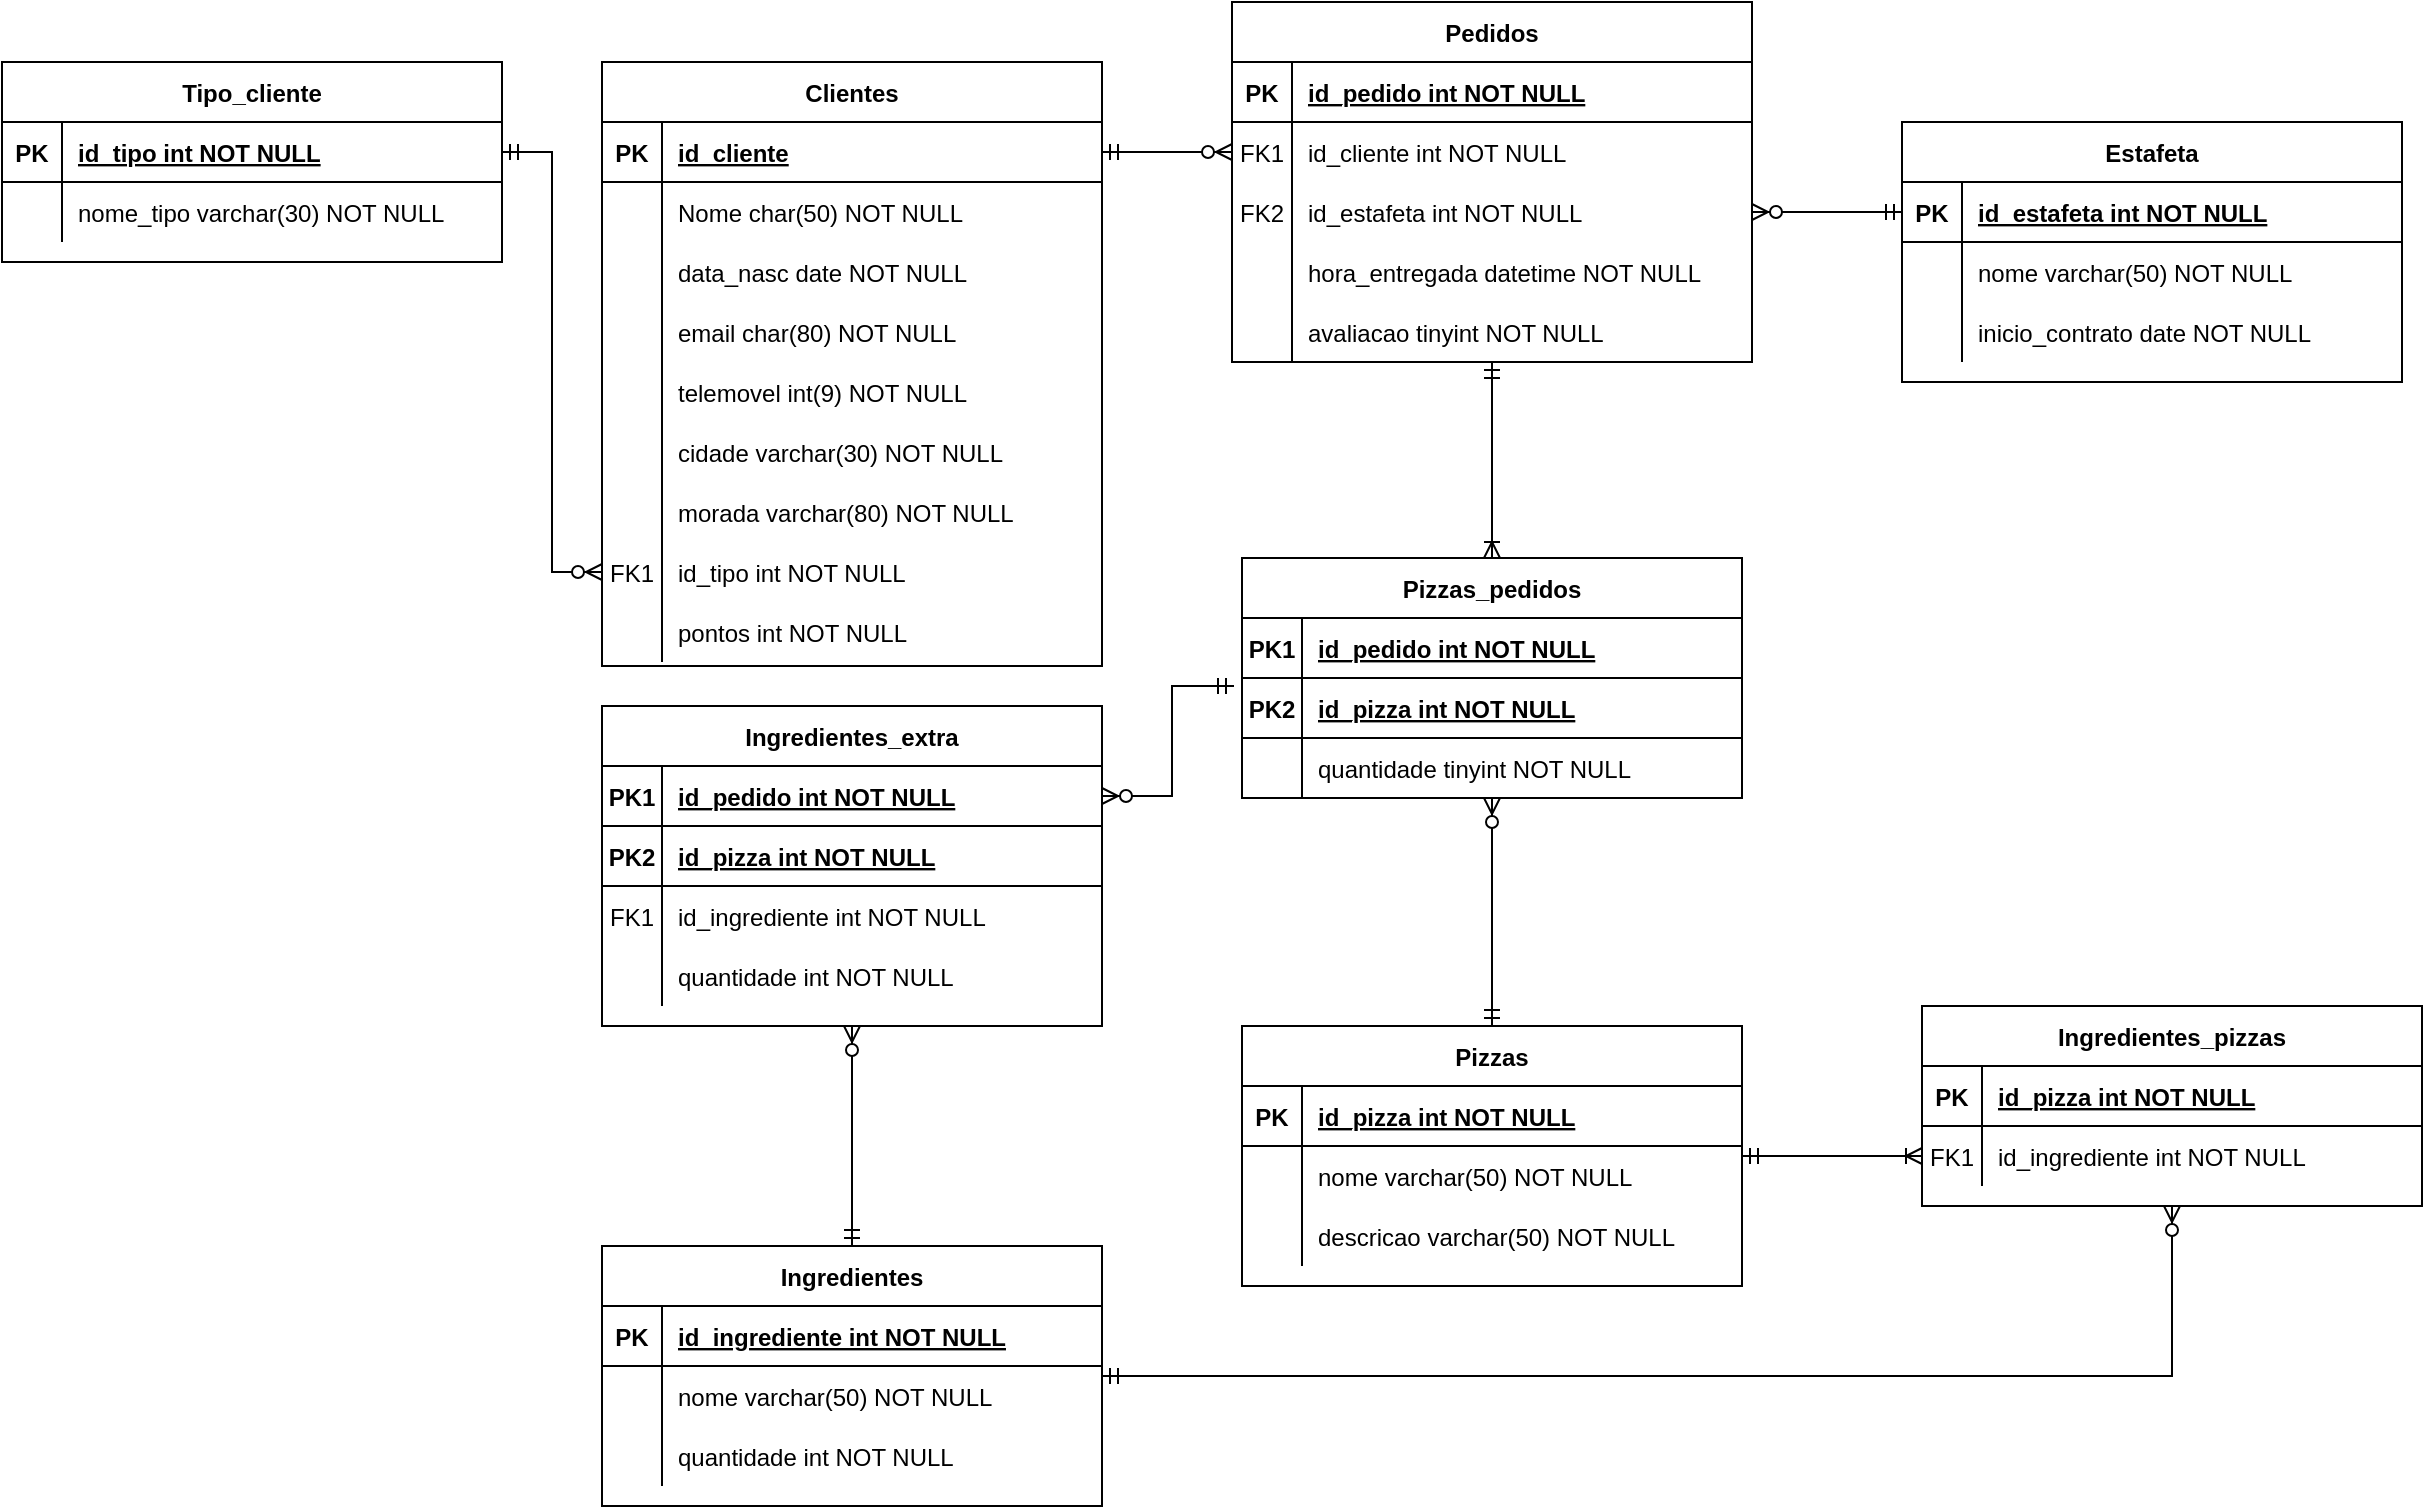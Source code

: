 <mxfile version="14.8.0" type="github">
  <diagram id="R2lEEEUBdFMjLlhIrx00" name="Page-1">
    <mxGraphModel dx="2272" dy="780" grid="1" gridSize="10" guides="1" tooltips="1" connect="1" arrows="1" fold="1" page="1" pageScale="1" pageWidth="850" pageHeight="1100" math="0" shadow="0" extFonts="Permanent Marker^https://fonts.googleapis.com/css?family=Permanent+Marker">
      <root>
        <mxCell id="0" />
        <mxCell id="1" parent="0" />
        <mxCell id="Cl50Ozi-NOGAw9yjQQN_-46" style="edgeStyle=orthogonalEdgeStyle;rounded=0;orthogonalLoop=1;jettySize=auto;html=1;startArrow=ERmandOne;startFill=0;endArrow=ERoneToMany;endFill=0;" parent="1" source="C-vyLk0tnHw3VtMMgP7b-2" target="Cl50Ozi-NOGAw9yjQQN_-35" edge="1">
          <mxGeometry relative="1" as="geometry" />
        </mxCell>
        <mxCell id="C-vyLk0tnHw3VtMMgP7b-2" value="Pedidos" style="shape=table;startSize=30;container=1;collapsible=1;childLayout=tableLayout;fixedRows=1;rowLines=0;fontStyle=1;align=center;resizeLast=1;" parent="1" vertex="1">
          <mxGeometry x="285" y="58" width="260" height="180" as="geometry" />
        </mxCell>
        <mxCell id="C-vyLk0tnHw3VtMMgP7b-3" value="" style="shape=partialRectangle;collapsible=0;dropTarget=0;pointerEvents=0;fillColor=none;points=[[0,0.5],[1,0.5]];portConstraint=eastwest;top=0;left=0;right=0;bottom=1;" parent="C-vyLk0tnHw3VtMMgP7b-2" vertex="1">
          <mxGeometry y="30" width="260" height="30" as="geometry" />
        </mxCell>
        <mxCell id="C-vyLk0tnHw3VtMMgP7b-4" value="PK" style="shape=partialRectangle;overflow=hidden;connectable=0;fillColor=none;top=0;left=0;bottom=0;right=0;fontStyle=1;" parent="C-vyLk0tnHw3VtMMgP7b-3" vertex="1">
          <mxGeometry width="30" height="30" as="geometry" />
        </mxCell>
        <mxCell id="C-vyLk0tnHw3VtMMgP7b-5" value="id_pedido int NOT NULL " style="shape=partialRectangle;overflow=hidden;connectable=0;fillColor=none;top=0;left=0;bottom=0;right=0;align=left;spacingLeft=6;fontStyle=5;" parent="C-vyLk0tnHw3VtMMgP7b-3" vertex="1">
          <mxGeometry x="30" width="230" height="30" as="geometry" />
        </mxCell>
        <mxCell id="C-vyLk0tnHw3VtMMgP7b-6" value="" style="shape=partialRectangle;collapsible=0;dropTarget=0;pointerEvents=0;fillColor=none;points=[[0,0.5],[1,0.5]];portConstraint=eastwest;top=0;left=0;right=0;bottom=0;" parent="C-vyLk0tnHw3VtMMgP7b-2" vertex="1">
          <mxGeometry y="60" width="260" height="30" as="geometry" />
        </mxCell>
        <mxCell id="C-vyLk0tnHw3VtMMgP7b-7" value="FK1" style="shape=partialRectangle;overflow=hidden;connectable=0;fillColor=none;top=0;left=0;bottom=0;right=0;" parent="C-vyLk0tnHw3VtMMgP7b-6" vertex="1">
          <mxGeometry width="30" height="30" as="geometry" />
        </mxCell>
        <mxCell id="C-vyLk0tnHw3VtMMgP7b-8" value="id_cliente int NOT NULL" style="shape=partialRectangle;overflow=hidden;connectable=0;fillColor=none;top=0;left=0;bottom=0;right=0;align=left;spacingLeft=6;" parent="C-vyLk0tnHw3VtMMgP7b-6" vertex="1">
          <mxGeometry x="30" width="230" height="30" as="geometry" />
        </mxCell>
        <mxCell id="C-vyLk0tnHw3VtMMgP7b-9" value="" style="shape=partialRectangle;collapsible=0;dropTarget=0;pointerEvents=0;fillColor=none;points=[[0,0.5],[1,0.5]];portConstraint=eastwest;top=0;left=0;right=0;bottom=0;" parent="C-vyLk0tnHw3VtMMgP7b-2" vertex="1">
          <mxGeometry y="90" width="260" height="30" as="geometry" />
        </mxCell>
        <mxCell id="C-vyLk0tnHw3VtMMgP7b-10" value="FK2" style="shape=partialRectangle;overflow=hidden;connectable=0;fillColor=none;top=0;left=0;bottom=0;right=0;" parent="C-vyLk0tnHw3VtMMgP7b-9" vertex="1">
          <mxGeometry width="30" height="30" as="geometry" />
        </mxCell>
        <mxCell id="C-vyLk0tnHw3VtMMgP7b-11" value="id_estafeta int NOT NULL" style="shape=partialRectangle;overflow=hidden;connectable=0;fillColor=none;top=0;left=0;bottom=0;right=0;align=left;spacingLeft=6;" parent="C-vyLk0tnHw3VtMMgP7b-9" vertex="1">
          <mxGeometry x="30" width="230" height="30" as="geometry" />
        </mxCell>
        <mxCell id="Cl50Ozi-NOGAw9yjQQN_-98" value="" style="shape=partialRectangle;collapsible=0;dropTarget=0;pointerEvents=0;fillColor=none;points=[[0,0.5],[1,0.5]];portConstraint=eastwest;top=0;left=0;right=0;bottom=0;" parent="C-vyLk0tnHw3VtMMgP7b-2" vertex="1">
          <mxGeometry y="120" width="260" height="30" as="geometry" />
        </mxCell>
        <mxCell id="Cl50Ozi-NOGAw9yjQQN_-99" value="" style="shape=partialRectangle;overflow=hidden;connectable=0;fillColor=none;top=0;left=0;bottom=0;right=0;" parent="Cl50Ozi-NOGAw9yjQQN_-98" vertex="1">
          <mxGeometry width="30" height="30" as="geometry" />
        </mxCell>
        <mxCell id="Cl50Ozi-NOGAw9yjQQN_-100" value="hora_entregada datetime NOT NULL" style="shape=partialRectangle;overflow=hidden;connectable=0;fillColor=none;top=0;left=0;bottom=0;right=0;align=left;spacingLeft=6;" parent="Cl50Ozi-NOGAw9yjQQN_-98" vertex="1">
          <mxGeometry x="30" width="230" height="30" as="geometry" />
        </mxCell>
        <mxCell id="Cl50Ozi-NOGAw9yjQQN_-123" value="" style="shape=partialRectangle;collapsible=0;dropTarget=0;pointerEvents=0;fillColor=none;points=[[0,0.5],[1,0.5]];portConstraint=eastwest;top=0;left=0;right=0;bottom=0;" parent="C-vyLk0tnHw3VtMMgP7b-2" vertex="1">
          <mxGeometry y="150" width="260" height="30" as="geometry" />
        </mxCell>
        <mxCell id="Cl50Ozi-NOGAw9yjQQN_-124" value="" style="shape=partialRectangle;overflow=hidden;connectable=0;fillColor=none;top=0;left=0;bottom=0;right=0;" parent="Cl50Ozi-NOGAw9yjQQN_-123" vertex="1">
          <mxGeometry width="30" height="30" as="geometry" />
        </mxCell>
        <mxCell id="Cl50Ozi-NOGAw9yjQQN_-125" value="avaliacao tinyint NOT NULL" style="shape=partialRectangle;overflow=hidden;connectable=0;fillColor=none;top=0;left=0;bottom=0;right=0;align=left;spacingLeft=6;" parent="Cl50Ozi-NOGAw9yjQQN_-123" vertex="1">
          <mxGeometry x="30" width="230" height="30" as="geometry" />
        </mxCell>
        <mxCell id="C-vyLk0tnHw3VtMMgP7b-13" value="Pizzas" style="shape=table;startSize=30;container=1;collapsible=1;childLayout=tableLayout;fixedRows=1;rowLines=0;fontStyle=1;align=center;resizeLast=1;" parent="1" vertex="1">
          <mxGeometry x="290" y="570" width="250" height="130" as="geometry" />
        </mxCell>
        <mxCell id="C-vyLk0tnHw3VtMMgP7b-14" value="" style="shape=partialRectangle;collapsible=0;dropTarget=0;pointerEvents=0;fillColor=none;points=[[0,0.5],[1,0.5]];portConstraint=eastwest;top=0;left=0;right=0;bottom=1;" parent="C-vyLk0tnHw3VtMMgP7b-13" vertex="1">
          <mxGeometry y="30" width="250" height="30" as="geometry" />
        </mxCell>
        <mxCell id="C-vyLk0tnHw3VtMMgP7b-15" value="PK" style="shape=partialRectangle;overflow=hidden;connectable=0;fillColor=none;top=0;left=0;bottom=0;right=0;fontStyle=1;" parent="C-vyLk0tnHw3VtMMgP7b-14" vertex="1">
          <mxGeometry width="30" height="30" as="geometry" />
        </mxCell>
        <mxCell id="C-vyLk0tnHw3VtMMgP7b-16" value="id_pizza int NOT NULL " style="shape=partialRectangle;overflow=hidden;connectable=0;fillColor=none;top=0;left=0;bottom=0;right=0;align=left;spacingLeft=6;fontStyle=5;" parent="C-vyLk0tnHw3VtMMgP7b-14" vertex="1">
          <mxGeometry x="30" width="220" height="30" as="geometry" />
        </mxCell>
        <mxCell id="C-vyLk0tnHw3VtMMgP7b-17" value="" style="shape=partialRectangle;collapsible=0;dropTarget=0;pointerEvents=0;fillColor=none;points=[[0,0.5],[1,0.5]];portConstraint=eastwest;top=0;left=0;right=0;bottom=0;" parent="C-vyLk0tnHw3VtMMgP7b-13" vertex="1">
          <mxGeometry y="60" width="250" height="30" as="geometry" />
        </mxCell>
        <mxCell id="C-vyLk0tnHw3VtMMgP7b-18" value="" style="shape=partialRectangle;overflow=hidden;connectable=0;fillColor=none;top=0;left=0;bottom=0;right=0;" parent="C-vyLk0tnHw3VtMMgP7b-17" vertex="1">
          <mxGeometry width="30" height="30" as="geometry" />
        </mxCell>
        <mxCell id="C-vyLk0tnHw3VtMMgP7b-19" value="nome varchar(50) NOT NULL" style="shape=partialRectangle;overflow=hidden;connectable=0;fillColor=none;top=0;left=0;bottom=0;right=0;align=left;spacingLeft=6;" parent="C-vyLk0tnHw3VtMMgP7b-17" vertex="1">
          <mxGeometry x="30" width="220" height="30" as="geometry" />
        </mxCell>
        <mxCell id="Cl50Ozi-NOGAw9yjQQN_-137" value="" style="shape=partialRectangle;collapsible=0;dropTarget=0;pointerEvents=0;fillColor=none;points=[[0,0.5],[1,0.5]];portConstraint=eastwest;top=0;left=0;right=0;bottom=0;" parent="C-vyLk0tnHw3VtMMgP7b-13" vertex="1">
          <mxGeometry y="90" width="250" height="30" as="geometry" />
        </mxCell>
        <mxCell id="Cl50Ozi-NOGAw9yjQQN_-138" value="" style="shape=partialRectangle;overflow=hidden;connectable=0;fillColor=none;top=0;left=0;bottom=0;right=0;" parent="Cl50Ozi-NOGAw9yjQQN_-137" vertex="1">
          <mxGeometry width="30" height="30" as="geometry" />
        </mxCell>
        <mxCell id="Cl50Ozi-NOGAw9yjQQN_-139" value="descricao varchar(50) NOT NULL" style="shape=partialRectangle;overflow=hidden;connectable=0;fillColor=none;top=0;left=0;bottom=0;right=0;align=left;spacingLeft=6;" parent="Cl50Ozi-NOGAw9yjQQN_-137" vertex="1">
          <mxGeometry x="30" width="220" height="30" as="geometry" />
        </mxCell>
        <mxCell id="C-vyLk0tnHw3VtMMgP7b-23" value="Clientes" style="shape=table;startSize=30;container=1;collapsible=1;childLayout=tableLayout;fixedRows=1;rowLines=0;fontStyle=1;align=center;resizeLast=1;" parent="1" vertex="1">
          <mxGeometry x="-30" y="88" width="250" height="302" as="geometry" />
        </mxCell>
        <mxCell id="C-vyLk0tnHw3VtMMgP7b-24" value="" style="shape=partialRectangle;collapsible=0;dropTarget=0;pointerEvents=0;fillColor=none;points=[[0,0.5],[1,0.5]];portConstraint=eastwest;top=0;left=0;right=0;bottom=1;" parent="C-vyLk0tnHw3VtMMgP7b-23" vertex="1">
          <mxGeometry y="30" width="250" height="30" as="geometry" />
        </mxCell>
        <mxCell id="C-vyLk0tnHw3VtMMgP7b-25" value="PK" style="shape=partialRectangle;overflow=hidden;connectable=0;fillColor=none;top=0;left=0;bottom=0;right=0;fontStyle=1;" parent="C-vyLk0tnHw3VtMMgP7b-24" vertex="1">
          <mxGeometry width="30" height="30" as="geometry" />
        </mxCell>
        <mxCell id="C-vyLk0tnHw3VtMMgP7b-26" value="id_cliente" style="shape=partialRectangle;overflow=hidden;connectable=0;fillColor=none;top=0;left=0;bottom=0;right=0;align=left;spacingLeft=6;fontStyle=5;" parent="C-vyLk0tnHw3VtMMgP7b-24" vertex="1">
          <mxGeometry x="30" width="220" height="30" as="geometry" />
        </mxCell>
        <mxCell id="C-vyLk0tnHw3VtMMgP7b-27" value="" style="shape=partialRectangle;collapsible=0;dropTarget=0;pointerEvents=0;fillColor=none;points=[[0,0.5],[1,0.5]];portConstraint=eastwest;top=0;left=0;right=0;bottom=0;" parent="C-vyLk0tnHw3VtMMgP7b-23" vertex="1">
          <mxGeometry y="60" width="250" height="30" as="geometry" />
        </mxCell>
        <mxCell id="C-vyLk0tnHw3VtMMgP7b-28" value="" style="shape=partialRectangle;overflow=hidden;connectable=0;fillColor=none;top=0;left=0;bottom=0;right=0;" parent="C-vyLk0tnHw3VtMMgP7b-27" vertex="1">
          <mxGeometry width="30" height="30" as="geometry" />
        </mxCell>
        <mxCell id="C-vyLk0tnHw3VtMMgP7b-29" value="Nome char(50) NOT NULL" style="shape=partialRectangle;overflow=hidden;connectable=0;fillColor=none;top=0;left=0;bottom=0;right=0;align=left;spacingLeft=6;" parent="C-vyLk0tnHw3VtMMgP7b-27" vertex="1">
          <mxGeometry x="30" width="220" height="30" as="geometry" />
        </mxCell>
        <mxCell id="Cl50Ozi-NOGAw9yjQQN_-73" value="" style="shape=partialRectangle;collapsible=0;dropTarget=0;pointerEvents=0;fillColor=none;points=[[0,0.5],[1,0.5]];portConstraint=eastwest;top=0;left=0;right=0;bottom=0;" parent="C-vyLk0tnHw3VtMMgP7b-23" vertex="1">
          <mxGeometry y="90" width="250" height="30" as="geometry" />
        </mxCell>
        <mxCell id="Cl50Ozi-NOGAw9yjQQN_-74" value="" style="shape=partialRectangle;overflow=hidden;connectable=0;fillColor=none;top=0;left=0;bottom=0;right=0;" parent="Cl50Ozi-NOGAw9yjQQN_-73" vertex="1">
          <mxGeometry width="30" height="30" as="geometry" />
        </mxCell>
        <mxCell id="Cl50Ozi-NOGAw9yjQQN_-75" value="data_nasc date NOT NULL" style="shape=partialRectangle;overflow=hidden;connectable=0;fillColor=none;top=0;left=0;bottom=0;right=0;align=left;spacingLeft=6;" parent="Cl50Ozi-NOGAw9yjQQN_-73" vertex="1">
          <mxGeometry x="30" width="220" height="30" as="geometry" />
        </mxCell>
        <mxCell id="Cl50Ozi-NOGAw9yjQQN_-76" value="" style="shape=partialRectangle;collapsible=0;dropTarget=0;pointerEvents=0;fillColor=none;points=[[0,0.5],[1,0.5]];portConstraint=eastwest;top=0;left=0;right=0;bottom=0;" parent="C-vyLk0tnHw3VtMMgP7b-23" vertex="1">
          <mxGeometry y="120" width="250" height="30" as="geometry" />
        </mxCell>
        <mxCell id="Cl50Ozi-NOGAw9yjQQN_-77" value="" style="shape=partialRectangle;overflow=hidden;connectable=0;fillColor=none;top=0;left=0;bottom=0;right=0;" parent="Cl50Ozi-NOGAw9yjQQN_-76" vertex="1">
          <mxGeometry width="30" height="30" as="geometry" />
        </mxCell>
        <mxCell id="Cl50Ozi-NOGAw9yjQQN_-78" value="email char(80) NOT NULL" style="shape=partialRectangle;overflow=hidden;connectable=0;fillColor=none;top=0;left=0;bottom=0;right=0;align=left;spacingLeft=6;" parent="Cl50Ozi-NOGAw9yjQQN_-76" vertex="1">
          <mxGeometry x="30" width="220" height="30" as="geometry" />
        </mxCell>
        <mxCell id="Cl50Ozi-NOGAw9yjQQN_-79" value="" style="shape=partialRectangle;collapsible=0;dropTarget=0;pointerEvents=0;fillColor=none;points=[[0,0.5],[1,0.5]];portConstraint=eastwest;top=0;left=0;right=0;bottom=0;" parent="C-vyLk0tnHw3VtMMgP7b-23" vertex="1">
          <mxGeometry y="150" width="250" height="30" as="geometry" />
        </mxCell>
        <mxCell id="Cl50Ozi-NOGAw9yjQQN_-80" value="" style="shape=partialRectangle;overflow=hidden;connectable=0;fillColor=none;top=0;left=0;bottom=0;right=0;" parent="Cl50Ozi-NOGAw9yjQQN_-79" vertex="1">
          <mxGeometry width="30" height="30" as="geometry" />
        </mxCell>
        <mxCell id="Cl50Ozi-NOGAw9yjQQN_-81" value="telemovel int(9) NOT NULL" style="shape=partialRectangle;overflow=hidden;connectable=0;fillColor=none;top=0;left=0;bottom=0;right=0;align=left;spacingLeft=6;" parent="Cl50Ozi-NOGAw9yjQQN_-79" vertex="1">
          <mxGeometry x="30" width="220" height="30" as="geometry" />
        </mxCell>
        <mxCell id="6sVhjbwHAewQrgtI4PvE-1" value="" style="shape=partialRectangle;collapsible=0;dropTarget=0;pointerEvents=0;fillColor=none;points=[[0,0.5],[1,0.5]];portConstraint=eastwest;top=0;left=0;right=0;bottom=0;" parent="C-vyLk0tnHw3VtMMgP7b-23" vertex="1">
          <mxGeometry y="180" width="250" height="30" as="geometry" />
        </mxCell>
        <mxCell id="6sVhjbwHAewQrgtI4PvE-2" value="" style="shape=partialRectangle;overflow=hidden;connectable=0;fillColor=none;top=0;left=0;bottom=0;right=0;" parent="6sVhjbwHAewQrgtI4PvE-1" vertex="1">
          <mxGeometry width="30" height="30" as="geometry" />
        </mxCell>
        <mxCell id="6sVhjbwHAewQrgtI4PvE-3" value="cidade varchar(30) NOT NULL" style="shape=partialRectangle;overflow=hidden;connectable=0;fillColor=none;top=0;left=0;bottom=0;right=0;align=left;spacingLeft=6;" parent="6sVhjbwHAewQrgtI4PvE-1" vertex="1">
          <mxGeometry x="30" width="220" height="30" as="geometry" />
        </mxCell>
        <mxCell id="6sVhjbwHAewQrgtI4PvE-4" value="" style="shape=partialRectangle;collapsible=0;dropTarget=0;pointerEvents=0;fillColor=none;points=[[0,0.5],[1,0.5]];portConstraint=eastwest;top=0;left=0;right=0;bottom=0;" parent="C-vyLk0tnHw3VtMMgP7b-23" vertex="1">
          <mxGeometry y="210" width="250" height="30" as="geometry" />
        </mxCell>
        <mxCell id="6sVhjbwHAewQrgtI4PvE-5" value="" style="shape=partialRectangle;overflow=hidden;connectable=0;fillColor=none;top=0;left=0;bottom=0;right=0;" parent="6sVhjbwHAewQrgtI4PvE-4" vertex="1">
          <mxGeometry width="30" height="30" as="geometry" />
        </mxCell>
        <mxCell id="6sVhjbwHAewQrgtI4PvE-6" value="morada varchar(80) NOT NULL" style="shape=partialRectangle;overflow=hidden;connectable=0;fillColor=none;top=0;left=0;bottom=0;right=0;align=left;spacingLeft=6;" parent="6sVhjbwHAewQrgtI4PvE-4" vertex="1">
          <mxGeometry x="30" width="220" height="30" as="geometry" />
        </mxCell>
        <mxCell id="Cl50Ozi-NOGAw9yjQQN_-82" value="" style="shape=partialRectangle;collapsible=0;dropTarget=0;pointerEvents=0;fillColor=none;points=[[0,0.5],[1,0.5]];portConstraint=eastwest;top=0;left=0;right=0;bottom=0;" parent="C-vyLk0tnHw3VtMMgP7b-23" vertex="1">
          <mxGeometry y="240" width="250" height="30" as="geometry" />
        </mxCell>
        <mxCell id="Cl50Ozi-NOGAw9yjQQN_-83" value="FK1" style="shape=partialRectangle;overflow=hidden;connectable=0;fillColor=none;top=0;left=0;bottom=0;right=0;" parent="Cl50Ozi-NOGAw9yjQQN_-82" vertex="1">
          <mxGeometry width="30" height="30" as="geometry" />
        </mxCell>
        <mxCell id="Cl50Ozi-NOGAw9yjQQN_-84" value="id_tipo int NOT NULL" style="shape=partialRectangle;overflow=hidden;connectable=0;fillColor=none;top=0;left=0;bottom=0;right=0;align=left;spacingLeft=6;" parent="Cl50Ozi-NOGAw9yjQQN_-82" vertex="1">
          <mxGeometry x="30" width="220" height="30" as="geometry" />
        </mxCell>
        <mxCell id="Cl50Ozi-NOGAw9yjQQN_-140" value="" style="shape=partialRectangle;collapsible=0;dropTarget=0;pointerEvents=0;fillColor=none;points=[[0,0.5],[1,0.5]];portConstraint=eastwest;top=0;left=0;right=0;bottom=0;" parent="C-vyLk0tnHw3VtMMgP7b-23" vertex="1">
          <mxGeometry y="270" width="250" height="30" as="geometry" />
        </mxCell>
        <mxCell id="Cl50Ozi-NOGAw9yjQQN_-141" value="" style="shape=partialRectangle;overflow=hidden;connectable=0;fillColor=none;top=0;left=0;bottom=0;right=0;" parent="Cl50Ozi-NOGAw9yjQQN_-140" vertex="1">
          <mxGeometry width="30" height="30" as="geometry" />
        </mxCell>
        <mxCell id="Cl50Ozi-NOGAw9yjQQN_-142" value="pontos int NOT NULL" style="shape=partialRectangle;overflow=hidden;connectable=0;fillColor=none;top=0;left=0;bottom=0;right=0;align=left;spacingLeft=6;" parent="Cl50Ozi-NOGAw9yjQQN_-140" vertex="1">
          <mxGeometry x="30" width="220" height="30" as="geometry" />
        </mxCell>
        <mxCell id="Cl50Ozi-NOGAw9yjQQN_-1" value="Estafeta" style="shape=table;startSize=30;container=1;collapsible=1;childLayout=tableLayout;fixedRows=1;rowLines=0;fontStyle=1;align=center;resizeLast=1;" parent="1" vertex="1">
          <mxGeometry x="620" y="118" width="250" height="130" as="geometry" />
        </mxCell>
        <mxCell id="Cl50Ozi-NOGAw9yjQQN_-2" value="" style="shape=partialRectangle;collapsible=0;dropTarget=0;pointerEvents=0;fillColor=none;points=[[0,0.5],[1,0.5]];portConstraint=eastwest;top=0;left=0;right=0;bottom=1;" parent="Cl50Ozi-NOGAw9yjQQN_-1" vertex="1">
          <mxGeometry y="30" width="250" height="30" as="geometry" />
        </mxCell>
        <mxCell id="Cl50Ozi-NOGAw9yjQQN_-3" value="PK" style="shape=partialRectangle;overflow=hidden;connectable=0;fillColor=none;top=0;left=0;bottom=0;right=0;fontStyle=1;" parent="Cl50Ozi-NOGAw9yjQQN_-2" vertex="1">
          <mxGeometry width="30" height="30" as="geometry" />
        </mxCell>
        <mxCell id="Cl50Ozi-NOGAw9yjQQN_-4" value="id_estafeta int NOT NULL " style="shape=partialRectangle;overflow=hidden;connectable=0;fillColor=none;top=0;left=0;bottom=0;right=0;align=left;spacingLeft=6;fontStyle=5;" parent="Cl50Ozi-NOGAw9yjQQN_-2" vertex="1">
          <mxGeometry x="30" width="220" height="30" as="geometry" />
        </mxCell>
        <mxCell id="Cl50Ozi-NOGAw9yjQQN_-5" value="" style="shape=partialRectangle;collapsible=0;dropTarget=0;pointerEvents=0;fillColor=none;points=[[0,0.5],[1,0.5]];portConstraint=eastwest;top=0;left=0;right=0;bottom=0;" parent="Cl50Ozi-NOGAw9yjQQN_-1" vertex="1">
          <mxGeometry y="60" width="250" height="30" as="geometry" />
        </mxCell>
        <mxCell id="Cl50Ozi-NOGAw9yjQQN_-6" value="" style="shape=partialRectangle;overflow=hidden;connectable=0;fillColor=none;top=0;left=0;bottom=0;right=0;" parent="Cl50Ozi-NOGAw9yjQQN_-5" vertex="1">
          <mxGeometry width="30" height="30" as="geometry" />
        </mxCell>
        <mxCell id="Cl50Ozi-NOGAw9yjQQN_-7" value="nome varchar(50) NOT NULL" style="shape=partialRectangle;overflow=hidden;connectable=0;fillColor=none;top=0;left=0;bottom=0;right=0;align=left;spacingLeft=6;" parent="Cl50Ozi-NOGAw9yjQQN_-5" vertex="1">
          <mxGeometry x="30" width="220" height="30" as="geometry" />
        </mxCell>
        <mxCell id="6sVhjbwHAewQrgtI4PvE-7" value="" style="shape=partialRectangle;collapsible=0;dropTarget=0;pointerEvents=0;fillColor=none;points=[[0,0.5],[1,0.5]];portConstraint=eastwest;top=0;left=0;right=0;bottom=0;" parent="Cl50Ozi-NOGAw9yjQQN_-1" vertex="1">
          <mxGeometry y="90" width="250" height="30" as="geometry" />
        </mxCell>
        <mxCell id="6sVhjbwHAewQrgtI4PvE-8" value="" style="shape=partialRectangle;overflow=hidden;connectable=0;fillColor=none;top=0;left=0;bottom=0;right=0;" parent="6sVhjbwHAewQrgtI4PvE-7" vertex="1">
          <mxGeometry width="30" height="30" as="geometry" />
        </mxCell>
        <mxCell id="6sVhjbwHAewQrgtI4PvE-9" value="inicio_contrato date NOT NULL" style="shape=partialRectangle;overflow=hidden;connectable=0;fillColor=none;top=0;left=0;bottom=0;right=0;align=left;spacingLeft=6;" parent="6sVhjbwHAewQrgtI4PvE-7" vertex="1">
          <mxGeometry x="30" width="220" height="30" as="geometry" />
        </mxCell>
        <mxCell id="Cl50Ozi-NOGAw9yjQQN_-60" style="edgeStyle=orthogonalEdgeStyle;rounded=0;orthogonalLoop=1;jettySize=auto;html=1;entryX=0.5;entryY=1;entryDx=0;entryDy=0;startArrow=ERmandOne;startFill=0;endArrow=ERzeroToMany;endFill=1;" parent="1" source="Cl50Ozi-NOGAw9yjQQN_-11" target="Cl50Ozi-NOGAw9yjQQN_-49" edge="1">
          <mxGeometry relative="1" as="geometry" />
        </mxCell>
        <mxCell id="Cl50Ozi-NOGAw9yjQQN_-11" value="Ingredientes" style="shape=table;startSize=30;container=1;collapsible=1;childLayout=tableLayout;fixedRows=1;rowLines=0;fontStyle=1;align=center;resizeLast=1;" parent="1" vertex="1">
          <mxGeometry x="-30" y="680" width="250" height="130" as="geometry" />
        </mxCell>
        <mxCell id="Cl50Ozi-NOGAw9yjQQN_-12" value="" style="shape=partialRectangle;collapsible=0;dropTarget=0;pointerEvents=0;fillColor=none;points=[[0,0.5],[1,0.5]];portConstraint=eastwest;top=0;left=0;right=0;bottom=1;" parent="Cl50Ozi-NOGAw9yjQQN_-11" vertex="1">
          <mxGeometry y="30" width="250" height="30" as="geometry" />
        </mxCell>
        <mxCell id="Cl50Ozi-NOGAw9yjQQN_-13" value="PK" style="shape=partialRectangle;overflow=hidden;connectable=0;fillColor=none;top=0;left=0;bottom=0;right=0;fontStyle=1;" parent="Cl50Ozi-NOGAw9yjQQN_-12" vertex="1">
          <mxGeometry width="30" height="30" as="geometry" />
        </mxCell>
        <mxCell id="Cl50Ozi-NOGAw9yjQQN_-14" value="id_ingrediente int NOT NULL " style="shape=partialRectangle;overflow=hidden;connectable=0;fillColor=none;top=0;left=0;bottom=0;right=0;align=left;spacingLeft=6;fontStyle=5;" parent="Cl50Ozi-NOGAw9yjQQN_-12" vertex="1">
          <mxGeometry x="30" width="220" height="30" as="geometry" />
        </mxCell>
        <mxCell id="Cl50Ozi-NOGAw9yjQQN_-15" value="" style="shape=partialRectangle;collapsible=0;dropTarget=0;pointerEvents=0;fillColor=none;points=[[0,0.5],[1,0.5]];portConstraint=eastwest;top=0;left=0;right=0;bottom=0;" parent="Cl50Ozi-NOGAw9yjQQN_-11" vertex="1">
          <mxGeometry y="60" width="250" height="30" as="geometry" />
        </mxCell>
        <mxCell id="Cl50Ozi-NOGAw9yjQQN_-16" value="" style="shape=partialRectangle;overflow=hidden;connectable=0;fillColor=none;top=0;left=0;bottom=0;right=0;" parent="Cl50Ozi-NOGAw9yjQQN_-15" vertex="1">
          <mxGeometry width="30" height="30" as="geometry" />
        </mxCell>
        <mxCell id="Cl50Ozi-NOGAw9yjQQN_-17" value="nome varchar(50) NOT NULL" style="shape=partialRectangle;overflow=hidden;connectable=0;fillColor=none;top=0;left=0;bottom=0;right=0;align=left;spacingLeft=6;" parent="Cl50Ozi-NOGAw9yjQQN_-15" vertex="1">
          <mxGeometry x="30" width="220" height="30" as="geometry" />
        </mxCell>
        <mxCell id="Cl50Ozi-NOGAw9yjQQN_-18" value="" style="shape=partialRectangle;collapsible=0;dropTarget=0;pointerEvents=0;fillColor=none;points=[[0,0.5],[1,0.5]];portConstraint=eastwest;top=0;left=0;right=0;bottom=0;" parent="Cl50Ozi-NOGAw9yjQQN_-11" vertex="1">
          <mxGeometry y="90" width="250" height="30" as="geometry" />
        </mxCell>
        <mxCell id="Cl50Ozi-NOGAw9yjQQN_-19" value="" style="shape=partialRectangle;overflow=hidden;connectable=0;fillColor=none;top=0;left=0;bottom=0;right=0;" parent="Cl50Ozi-NOGAw9yjQQN_-18" vertex="1">
          <mxGeometry width="30" height="30" as="geometry" />
        </mxCell>
        <mxCell id="Cl50Ozi-NOGAw9yjQQN_-20" value="quantidade int NOT NULL" style="shape=partialRectangle;overflow=hidden;connectable=0;fillColor=none;top=0;left=0;bottom=0;right=0;align=left;spacingLeft=6;" parent="Cl50Ozi-NOGAw9yjQQN_-18" vertex="1">
          <mxGeometry x="30" width="220" height="30" as="geometry" />
        </mxCell>
        <mxCell id="Cl50Ozi-NOGAw9yjQQN_-64" style="edgeStyle=orthogonalEdgeStyle;rounded=0;orthogonalLoop=1;jettySize=auto;html=1;startArrow=ERzeroToMany;startFill=1;endArrow=ERmandOne;endFill=0;" parent="1" source="Cl50Ozi-NOGAw9yjQQN_-21" target="Cl50Ozi-NOGAw9yjQQN_-11" edge="1">
          <mxGeometry relative="1" as="geometry" />
        </mxCell>
        <mxCell id="Cl50Ozi-NOGAw9yjQQN_-21" value="Ingredientes_extra" style="shape=table;startSize=30;container=1;collapsible=1;childLayout=tableLayout;fixedRows=1;rowLines=0;fontStyle=1;align=center;resizeLast=1;" parent="1" vertex="1">
          <mxGeometry x="-30" y="410" width="250" height="160" as="geometry" />
        </mxCell>
        <mxCell id="Cl50Ozi-NOGAw9yjQQN_-22" value="" style="shape=partialRectangle;collapsible=0;dropTarget=0;pointerEvents=0;fillColor=none;points=[[0,0.5],[1,0.5]];portConstraint=eastwest;top=0;left=0;right=0;bottom=1;" parent="Cl50Ozi-NOGAw9yjQQN_-21" vertex="1">
          <mxGeometry y="30" width="250" height="30" as="geometry" />
        </mxCell>
        <mxCell id="Cl50Ozi-NOGAw9yjQQN_-23" value="PK1" style="shape=partialRectangle;overflow=hidden;connectable=0;fillColor=none;top=0;left=0;bottom=0;right=0;fontStyle=1;" parent="Cl50Ozi-NOGAw9yjQQN_-22" vertex="1">
          <mxGeometry width="30" height="30" as="geometry" />
        </mxCell>
        <mxCell id="Cl50Ozi-NOGAw9yjQQN_-24" value="id_pedido int NOT NULL" style="shape=partialRectangle;overflow=hidden;connectable=0;fillColor=none;top=0;left=0;bottom=0;right=0;align=left;spacingLeft=6;fontStyle=5;" parent="Cl50Ozi-NOGAw9yjQQN_-22" vertex="1">
          <mxGeometry x="30" width="220" height="30" as="geometry" />
        </mxCell>
        <mxCell id="Cl50Ozi-NOGAw9yjQQN_-134" value="" style="shape=partialRectangle;collapsible=0;dropTarget=0;pointerEvents=0;fillColor=none;points=[[0,0.5],[1,0.5]];portConstraint=eastwest;top=0;left=0;right=0;bottom=1;" parent="Cl50Ozi-NOGAw9yjQQN_-21" vertex="1">
          <mxGeometry y="60" width="250" height="30" as="geometry" />
        </mxCell>
        <mxCell id="Cl50Ozi-NOGAw9yjQQN_-135" value="PK2" style="shape=partialRectangle;overflow=hidden;connectable=0;fillColor=none;top=0;left=0;bottom=0;right=0;fontStyle=1;" parent="Cl50Ozi-NOGAw9yjQQN_-134" vertex="1">
          <mxGeometry width="30" height="30" as="geometry" />
        </mxCell>
        <mxCell id="Cl50Ozi-NOGAw9yjQQN_-136" value="id_pizza int NOT NULL" style="shape=partialRectangle;overflow=hidden;connectable=0;fillColor=none;top=0;left=0;bottom=0;right=0;align=left;spacingLeft=6;fontStyle=5;" parent="Cl50Ozi-NOGAw9yjQQN_-134" vertex="1">
          <mxGeometry x="30" width="220" height="30" as="geometry" />
        </mxCell>
        <mxCell id="Cl50Ozi-NOGAw9yjQQN_-129" value="" style="shape=partialRectangle;collapsible=0;dropTarget=0;pointerEvents=0;fillColor=none;points=[[0,0.5],[1,0.5]];portConstraint=eastwest;top=0;left=0;right=0;bottom=0;" parent="Cl50Ozi-NOGAw9yjQQN_-21" vertex="1">
          <mxGeometry y="90" width="250" height="30" as="geometry" />
        </mxCell>
        <mxCell id="Cl50Ozi-NOGAw9yjQQN_-130" value="FK1" style="shape=partialRectangle;overflow=hidden;connectable=0;fillColor=none;top=0;left=0;bottom=0;right=0;" parent="Cl50Ozi-NOGAw9yjQQN_-129" vertex="1">
          <mxGeometry width="30" height="30" as="geometry" />
        </mxCell>
        <mxCell id="Cl50Ozi-NOGAw9yjQQN_-131" value="id_ingrediente int NOT NULL" style="shape=partialRectangle;overflow=hidden;connectable=0;fillColor=none;top=0;left=0;bottom=0;right=0;align=left;spacingLeft=6;" parent="Cl50Ozi-NOGAw9yjQQN_-129" vertex="1">
          <mxGeometry x="30" width="220" height="30" as="geometry" />
        </mxCell>
        <mxCell id="6sVhjbwHAewQrgtI4PvE-10" value="" style="shape=partialRectangle;collapsible=0;dropTarget=0;pointerEvents=0;fillColor=none;points=[[0,0.5],[1,0.5]];portConstraint=eastwest;top=0;left=0;right=0;bottom=0;" parent="Cl50Ozi-NOGAw9yjQQN_-21" vertex="1">
          <mxGeometry y="120" width="250" height="30" as="geometry" />
        </mxCell>
        <mxCell id="6sVhjbwHAewQrgtI4PvE-11" value="" style="shape=partialRectangle;overflow=hidden;connectable=0;fillColor=none;top=0;left=0;bottom=0;right=0;" parent="6sVhjbwHAewQrgtI4PvE-10" vertex="1">
          <mxGeometry width="30" height="30" as="geometry" />
        </mxCell>
        <mxCell id="6sVhjbwHAewQrgtI4PvE-12" value="quantidade int NOT NULL" style="shape=partialRectangle;overflow=hidden;connectable=0;fillColor=none;top=0;left=0;bottom=0;right=0;align=left;spacingLeft=6;" parent="6sVhjbwHAewQrgtI4PvE-10" vertex="1">
          <mxGeometry x="30" width="220" height="30" as="geometry" />
        </mxCell>
        <mxCell id="Cl50Ozi-NOGAw9yjQQN_-33" value="" style="edgeStyle=entityRelationEdgeStyle;fontSize=12;html=1;endArrow=ERzeroToMany;entryX=1;entryY=0.5;entryDx=0;entryDy=0;startArrow=ERmandOne;startFill=0;endFill=1;exitX=0;exitY=0.5;exitDx=0;exitDy=0;" parent="1" source="Cl50Ozi-NOGAw9yjQQN_-2" target="C-vyLk0tnHw3VtMMgP7b-9" edge="1">
          <mxGeometry width="100" height="100" relative="1" as="geometry">
            <mxPoint x="290" y="230" as="sourcePoint" />
            <mxPoint x="450" y="160" as="targetPoint" />
          </mxGeometry>
        </mxCell>
        <mxCell id="Cl50Ozi-NOGAw9yjQQN_-47" style="edgeStyle=orthogonalEdgeStyle;rounded=0;orthogonalLoop=1;jettySize=auto;html=1;startArrow=ERzeroToMany;startFill=1;endArrow=ERmandOne;endFill=0;" parent="1" source="Cl50Ozi-NOGAw9yjQQN_-35" target="C-vyLk0tnHw3VtMMgP7b-13" edge="1">
          <mxGeometry relative="1" as="geometry" />
        </mxCell>
        <mxCell id="Cl50Ozi-NOGAw9yjQQN_-35" value="Pizzas_pedidos" style="shape=table;startSize=30;container=1;collapsible=1;childLayout=tableLayout;fixedRows=1;rowLines=0;fontStyle=1;align=center;resizeLast=1;" parent="1" vertex="1">
          <mxGeometry x="290" y="336" width="250" height="120" as="geometry" />
        </mxCell>
        <mxCell id="Cl50Ozi-NOGAw9yjQQN_-36" value="" style="shape=partialRectangle;collapsible=0;dropTarget=0;pointerEvents=0;fillColor=none;points=[[0,0.5],[1,0.5]];portConstraint=eastwest;top=0;left=0;right=0;bottom=1;" parent="Cl50Ozi-NOGAw9yjQQN_-35" vertex="1">
          <mxGeometry y="30" width="250" height="30" as="geometry" />
        </mxCell>
        <mxCell id="Cl50Ozi-NOGAw9yjQQN_-37" value="PK1" style="shape=partialRectangle;overflow=hidden;connectable=0;fillColor=none;top=0;left=0;bottom=0;right=0;fontStyle=1;" parent="Cl50Ozi-NOGAw9yjQQN_-36" vertex="1">
          <mxGeometry width="30" height="30" as="geometry" />
        </mxCell>
        <mxCell id="Cl50Ozi-NOGAw9yjQQN_-38" value="id_pedido int NOT NULL " style="shape=partialRectangle;overflow=hidden;connectable=0;fillColor=none;top=0;left=0;bottom=0;right=0;align=left;spacingLeft=6;fontStyle=5;" parent="Cl50Ozi-NOGAw9yjQQN_-36" vertex="1">
          <mxGeometry x="30" width="220" height="30" as="geometry" />
        </mxCell>
        <mxCell id="Cl50Ozi-NOGAw9yjQQN_-126" value="" style="shape=partialRectangle;collapsible=0;dropTarget=0;pointerEvents=0;fillColor=none;points=[[0,0.5],[1,0.5]];portConstraint=eastwest;top=0;left=0;right=0;bottom=1;" parent="Cl50Ozi-NOGAw9yjQQN_-35" vertex="1">
          <mxGeometry y="60" width="250" height="30" as="geometry" />
        </mxCell>
        <mxCell id="Cl50Ozi-NOGAw9yjQQN_-127" value="PK2" style="shape=partialRectangle;overflow=hidden;connectable=0;fillColor=none;top=0;left=0;bottom=0;right=0;fontStyle=1;" parent="Cl50Ozi-NOGAw9yjQQN_-126" vertex="1">
          <mxGeometry width="30" height="30" as="geometry" />
        </mxCell>
        <mxCell id="Cl50Ozi-NOGAw9yjQQN_-128" value="id_pizza int NOT NULL " style="shape=partialRectangle;overflow=hidden;connectable=0;fillColor=none;top=0;left=0;bottom=0;right=0;align=left;spacingLeft=6;fontStyle=5;" parent="Cl50Ozi-NOGAw9yjQQN_-126" vertex="1">
          <mxGeometry x="30" width="220" height="30" as="geometry" />
        </mxCell>
        <mxCell id="-itKGBvc0ehphTmErg_t-1" value="" style="shape=partialRectangle;collapsible=0;dropTarget=0;pointerEvents=0;fillColor=none;points=[[0,0.5],[1,0.5]];portConstraint=eastwest;top=0;left=0;right=0;bottom=1;" vertex="1" parent="Cl50Ozi-NOGAw9yjQQN_-35">
          <mxGeometry y="90" width="250" height="30" as="geometry" />
        </mxCell>
        <mxCell id="-itKGBvc0ehphTmErg_t-2" value="" style="shape=partialRectangle;overflow=hidden;connectable=0;fillColor=none;top=0;left=0;bottom=0;right=0;fontStyle=1;" vertex="1" parent="-itKGBvc0ehphTmErg_t-1">
          <mxGeometry width="30" height="30" as="geometry" />
        </mxCell>
        <mxCell id="-itKGBvc0ehphTmErg_t-3" value="quantidade tinyint NOT NULL " style="shape=partialRectangle;overflow=hidden;connectable=0;fillColor=none;top=0;left=0;bottom=0;right=0;align=left;spacingLeft=6;fontStyle=0;" vertex="1" parent="-itKGBvc0ehphTmErg_t-1">
          <mxGeometry x="30" width="220" height="30" as="geometry" />
        </mxCell>
        <mxCell id="Cl50Ozi-NOGAw9yjQQN_-45" value="" style="edgeStyle=entityRelationEdgeStyle;fontSize=12;html=1;endArrow=ERzeroToMany;startArrow=ERmandOne;entryX=0;entryY=0.5;entryDx=0;entryDy=0;exitX=1;exitY=0.5;exitDx=0;exitDy=0;endFill=1;" parent="1" source="C-vyLk0tnHw3VtMMgP7b-24" target="C-vyLk0tnHw3VtMMgP7b-6" edge="1">
          <mxGeometry width="100" height="100" relative="1" as="geometry">
            <mxPoint x="110" y="300" as="sourcePoint" />
            <mxPoint x="210" y="200" as="targetPoint" />
          </mxGeometry>
        </mxCell>
        <mxCell id="Cl50Ozi-NOGAw9yjQQN_-49" value="Ingredientes_pizzas" style="shape=table;startSize=30;container=1;collapsible=1;childLayout=tableLayout;fixedRows=1;rowLines=0;fontStyle=1;align=center;resizeLast=1;" parent="1" vertex="1">
          <mxGeometry x="630" y="560" width="250" height="100" as="geometry" />
        </mxCell>
        <mxCell id="Cl50Ozi-NOGAw9yjQQN_-50" value="" style="shape=partialRectangle;collapsible=0;dropTarget=0;pointerEvents=0;fillColor=none;points=[[0,0.5],[1,0.5]];portConstraint=eastwest;top=0;left=0;right=0;bottom=1;" parent="Cl50Ozi-NOGAw9yjQQN_-49" vertex="1">
          <mxGeometry y="30" width="250" height="30" as="geometry" />
        </mxCell>
        <mxCell id="Cl50Ozi-NOGAw9yjQQN_-51" value="PK" style="shape=partialRectangle;overflow=hidden;connectable=0;fillColor=none;top=0;left=0;bottom=0;right=0;fontStyle=1;" parent="Cl50Ozi-NOGAw9yjQQN_-50" vertex="1">
          <mxGeometry width="30" height="30" as="geometry" />
        </mxCell>
        <mxCell id="Cl50Ozi-NOGAw9yjQQN_-52" value="id_pizza int NOT NULL " style="shape=partialRectangle;overflow=hidden;connectable=0;fillColor=none;top=0;left=0;bottom=0;right=0;align=left;spacingLeft=6;fontStyle=5;" parent="Cl50Ozi-NOGAw9yjQQN_-50" vertex="1">
          <mxGeometry x="30" width="220" height="30" as="geometry" />
        </mxCell>
        <mxCell id="Cl50Ozi-NOGAw9yjQQN_-53" value="" style="shape=partialRectangle;collapsible=0;dropTarget=0;pointerEvents=0;fillColor=none;points=[[0,0.5],[1,0.5]];portConstraint=eastwest;top=0;left=0;right=0;bottom=0;" parent="Cl50Ozi-NOGAw9yjQQN_-49" vertex="1">
          <mxGeometry y="60" width="250" height="30" as="geometry" />
        </mxCell>
        <mxCell id="Cl50Ozi-NOGAw9yjQQN_-54" value="FK1" style="shape=partialRectangle;overflow=hidden;connectable=0;fillColor=none;top=0;left=0;bottom=0;right=0;" parent="Cl50Ozi-NOGAw9yjQQN_-53" vertex="1">
          <mxGeometry width="30" height="30" as="geometry" />
        </mxCell>
        <mxCell id="Cl50Ozi-NOGAw9yjQQN_-55" value="id_ingrediente int NOT NULL" style="shape=partialRectangle;overflow=hidden;connectable=0;fillColor=none;top=0;left=0;bottom=0;right=0;align=left;spacingLeft=6;" parent="Cl50Ozi-NOGAw9yjQQN_-53" vertex="1">
          <mxGeometry x="30" width="220" height="30" as="geometry" />
        </mxCell>
        <mxCell id="Cl50Ozi-NOGAw9yjQQN_-62" style="edgeStyle=orthogonalEdgeStyle;rounded=0;orthogonalLoop=1;jettySize=auto;html=1;startArrow=ERmandOne;startFill=0;endArrow=ERzeroToMany;endFill=1;exitX=-0.016;exitY=0.133;exitDx=0;exitDy=0;exitPerimeter=0;entryX=1;entryY=0.5;entryDx=0;entryDy=0;" parent="1" source="Cl50Ozi-NOGAw9yjQQN_-126" target="Cl50Ozi-NOGAw9yjQQN_-22" edge="1">
          <mxGeometry relative="1" as="geometry">
            <mxPoint x="290" y="430" as="sourcePoint" />
            <mxPoint x="240" y="394" as="targetPoint" />
          </mxGeometry>
        </mxCell>
        <mxCell id="Cl50Ozi-NOGAw9yjQQN_-63" style="edgeStyle=orthogonalEdgeStyle;rounded=0;orthogonalLoop=1;jettySize=auto;html=1;entryX=1;entryY=0.5;entryDx=0;entryDy=0;startArrow=ERoneToMany;startFill=0;endArrow=ERmandOne;endFill=0;" parent="1" source="Cl50Ozi-NOGAw9yjQQN_-53" target="C-vyLk0tnHw3VtMMgP7b-13" edge="1">
          <mxGeometry relative="1" as="geometry" />
        </mxCell>
        <mxCell id="Cl50Ozi-NOGAw9yjQQN_-85" value="Tipo_cliente" style="shape=table;startSize=30;container=1;collapsible=1;childLayout=tableLayout;fixedRows=1;rowLines=0;fontStyle=1;align=center;resizeLast=1;" parent="1" vertex="1">
          <mxGeometry x="-330" y="88" width="250" height="100" as="geometry" />
        </mxCell>
        <mxCell id="Cl50Ozi-NOGAw9yjQQN_-86" value="" style="shape=partialRectangle;collapsible=0;dropTarget=0;pointerEvents=0;fillColor=none;points=[[0,0.5],[1,0.5]];portConstraint=eastwest;top=0;left=0;right=0;bottom=1;" parent="Cl50Ozi-NOGAw9yjQQN_-85" vertex="1">
          <mxGeometry y="30" width="250" height="30" as="geometry" />
        </mxCell>
        <mxCell id="Cl50Ozi-NOGAw9yjQQN_-87" value="PK" style="shape=partialRectangle;overflow=hidden;connectable=0;fillColor=none;top=0;left=0;bottom=0;right=0;fontStyle=1;" parent="Cl50Ozi-NOGAw9yjQQN_-86" vertex="1">
          <mxGeometry width="30" height="30" as="geometry" />
        </mxCell>
        <mxCell id="Cl50Ozi-NOGAw9yjQQN_-88" value="id_tipo int NOT NULL " style="shape=partialRectangle;overflow=hidden;connectable=0;fillColor=none;top=0;left=0;bottom=0;right=0;align=left;spacingLeft=6;fontStyle=5;" parent="Cl50Ozi-NOGAw9yjQQN_-86" vertex="1">
          <mxGeometry x="30" width="220" height="30" as="geometry" />
        </mxCell>
        <mxCell id="Cl50Ozi-NOGAw9yjQQN_-89" value="" style="shape=partialRectangle;collapsible=0;dropTarget=0;pointerEvents=0;fillColor=none;points=[[0,0.5],[1,0.5]];portConstraint=eastwest;top=0;left=0;right=0;bottom=0;" parent="Cl50Ozi-NOGAw9yjQQN_-85" vertex="1">
          <mxGeometry y="60" width="250" height="30" as="geometry" />
        </mxCell>
        <mxCell id="Cl50Ozi-NOGAw9yjQQN_-90" value="" style="shape=partialRectangle;overflow=hidden;connectable=0;fillColor=none;top=0;left=0;bottom=0;right=0;" parent="Cl50Ozi-NOGAw9yjQQN_-89" vertex="1">
          <mxGeometry width="30" height="30" as="geometry" />
        </mxCell>
        <mxCell id="Cl50Ozi-NOGAw9yjQQN_-91" value="nome_tipo varchar(30) NOT NULL" style="shape=partialRectangle;overflow=hidden;connectable=0;fillColor=none;top=0;left=0;bottom=0;right=0;align=left;spacingLeft=6;" parent="Cl50Ozi-NOGAw9yjQQN_-89" vertex="1">
          <mxGeometry x="30" width="220" height="30" as="geometry" />
        </mxCell>
        <mxCell id="Cl50Ozi-NOGAw9yjQQN_-143" style="edgeStyle=orthogonalEdgeStyle;rounded=0;orthogonalLoop=1;jettySize=auto;html=1;entryX=0;entryY=0.5;entryDx=0;entryDy=0;startArrow=ERmandOne;startFill=0;endArrow=ERzeroToMany;endFill=1;" parent="1" source="Cl50Ozi-NOGAw9yjQQN_-86" target="Cl50Ozi-NOGAw9yjQQN_-82" edge="1">
          <mxGeometry relative="1" as="geometry" />
        </mxCell>
      </root>
    </mxGraphModel>
  </diagram>
</mxfile>
